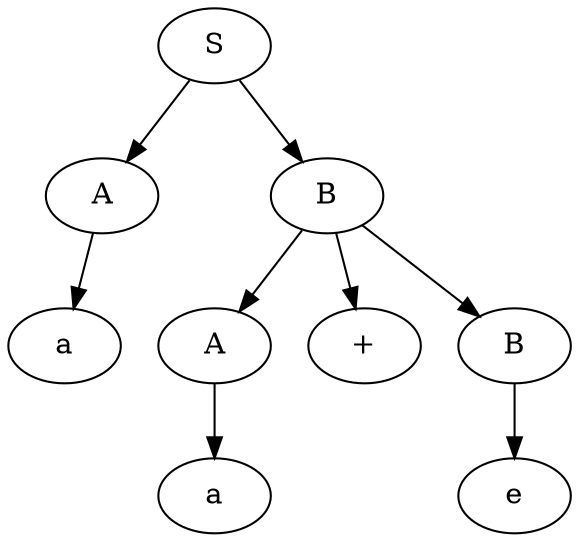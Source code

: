 digraph G
{
 A1[label = "A"];
 A2[label = "A"];
 a1[label = "a"];
 a2[label = "a"];
 p[label = "+"];
 B1[label = "B"];
 B2[label = "B"];

 S -> A1 -> a1;
 S -> B1 -> p;
 B1 -> A2 ->a2;
 B1 -> B2 -> e;
 
}